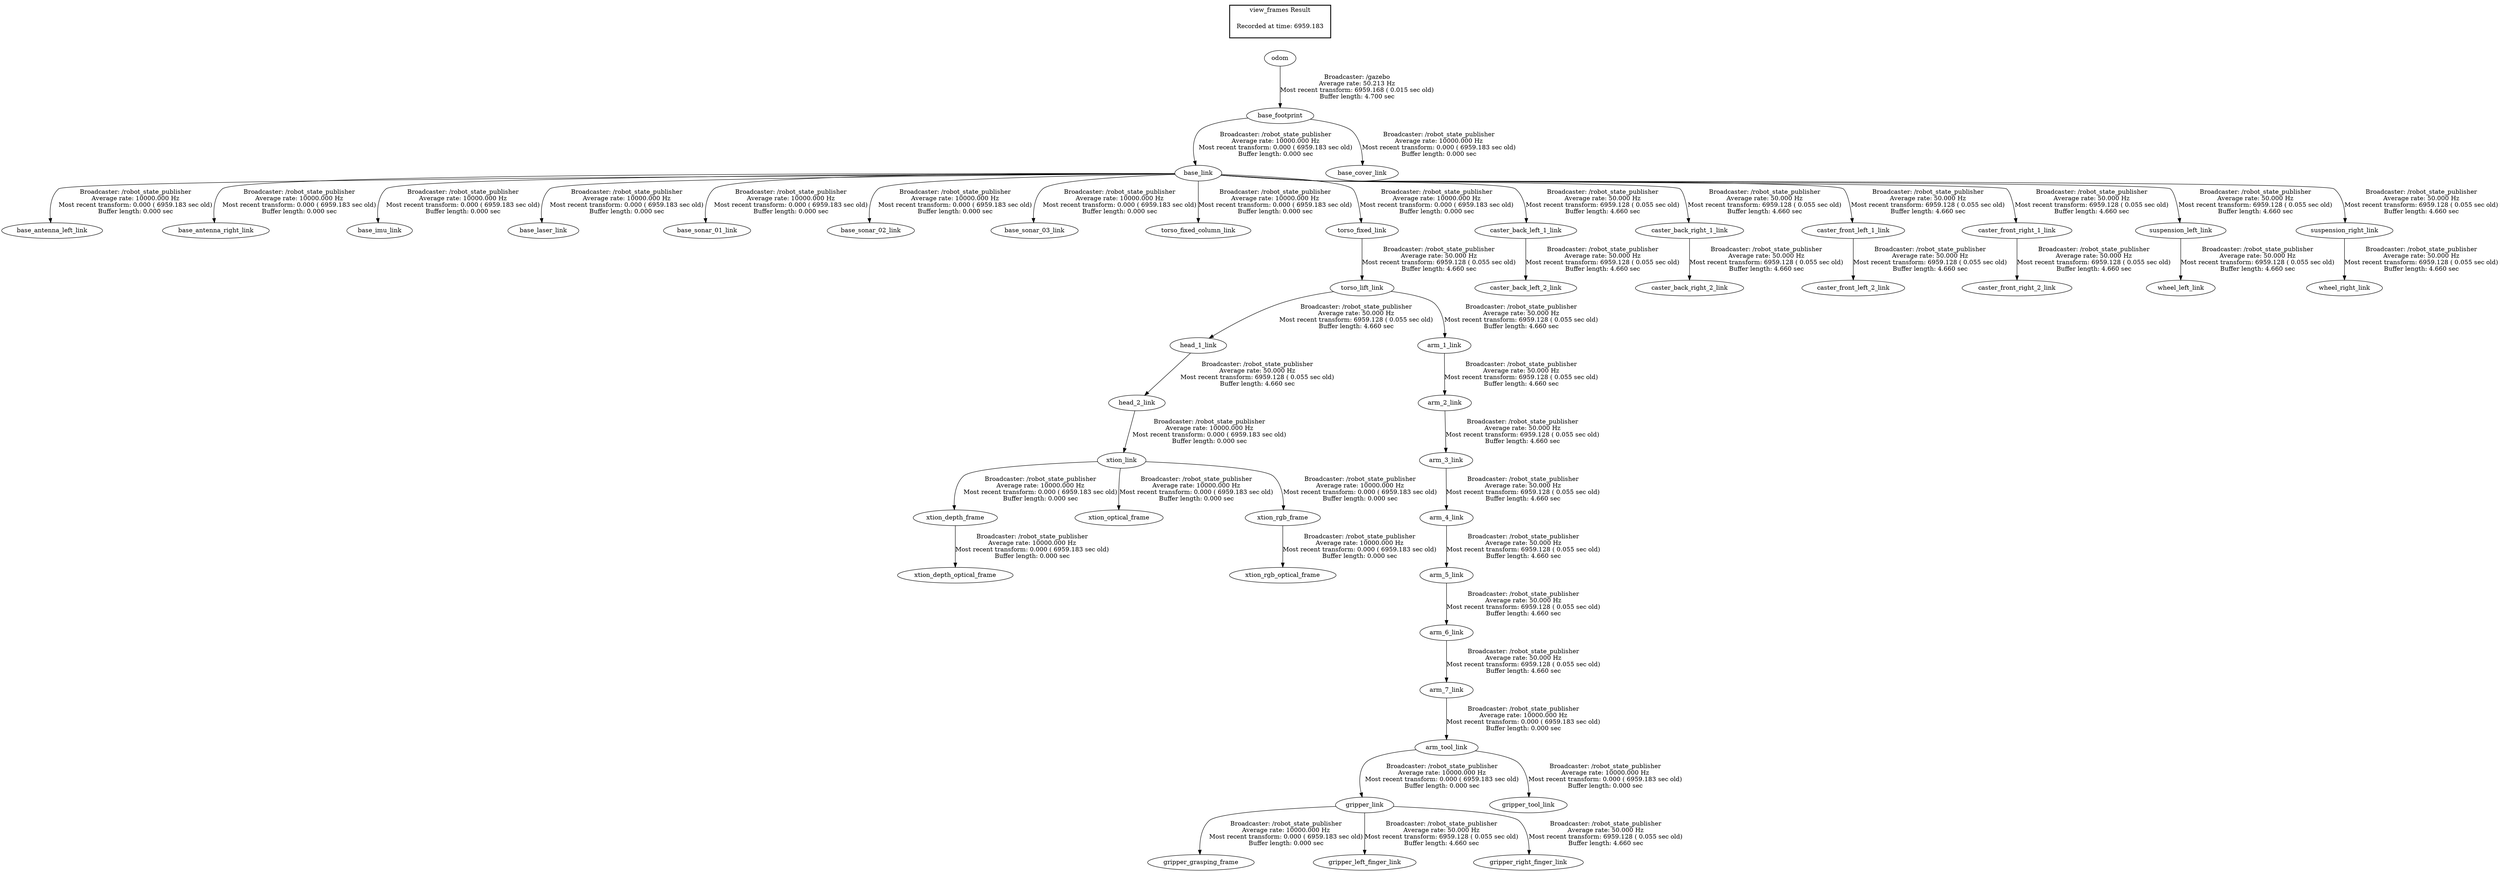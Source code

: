 digraph G {
"arm_7_link" -> "arm_tool_link"[label="Broadcaster: /robot_state_publisher\nAverage rate: 10000.000 Hz\nMost recent transform: 0.000 ( 6959.183 sec old)\nBuffer length: 0.000 sec\n"];
"arm_6_link" -> "arm_7_link"[label="Broadcaster: /robot_state_publisher\nAverage rate: 50.000 Hz\nMost recent transform: 6959.128 ( 0.055 sec old)\nBuffer length: 4.660 sec\n"];
"base_link" -> "base_antenna_left_link"[label="Broadcaster: /robot_state_publisher\nAverage rate: 10000.000 Hz\nMost recent transform: 0.000 ( 6959.183 sec old)\nBuffer length: 0.000 sec\n"];
"base_footprint" -> "base_link"[label="Broadcaster: /robot_state_publisher\nAverage rate: 10000.000 Hz\nMost recent transform: 0.000 ( 6959.183 sec old)\nBuffer length: 0.000 sec\n"];
"base_link" -> "base_antenna_right_link"[label="Broadcaster: /robot_state_publisher\nAverage rate: 10000.000 Hz\nMost recent transform: 0.000 ( 6959.183 sec old)\nBuffer length: 0.000 sec\n"];
"odom" -> "base_footprint"[label="Broadcaster: /gazebo\nAverage rate: 50.213 Hz\nMost recent transform: 6959.168 ( 0.015 sec old)\nBuffer length: 4.700 sec\n"];
"base_link" -> "base_imu_link"[label="Broadcaster: /robot_state_publisher\nAverage rate: 10000.000 Hz\nMost recent transform: 0.000 ( 6959.183 sec old)\nBuffer length: 0.000 sec\n"];
"base_link" -> "base_laser_link"[label="Broadcaster: /robot_state_publisher\nAverage rate: 10000.000 Hz\nMost recent transform: 0.000 ( 6959.183 sec old)\nBuffer length: 0.000 sec\n"];
"base_link" -> "base_sonar_01_link"[label="Broadcaster: /robot_state_publisher\nAverage rate: 10000.000 Hz\nMost recent transform: 0.000 ( 6959.183 sec old)\nBuffer length: 0.000 sec\n"];
"base_link" -> "base_sonar_02_link"[label="Broadcaster: /robot_state_publisher\nAverage rate: 10000.000 Hz\nMost recent transform: 0.000 ( 6959.183 sec old)\nBuffer length: 0.000 sec\n"];
"base_link" -> "base_sonar_03_link"[label="Broadcaster: /robot_state_publisher\nAverage rate: 10000.000 Hz\nMost recent transform: 0.000 ( 6959.183 sec old)\nBuffer length: 0.000 sec\n"];
"base_footprint" -> "base_cover_link"[label="Broadcaster: /robot_state_publisher\nAverage rate: 10000.000 Hz\nMost recent transform: 0.000 ( 6959.183 sec old)\nBuffer length: 0.000 sec\n"];
"gripper_link" -> "gripper_grasping_frame"[label="Broadcaster: /robot_state_publisher\nAverage rate: 10000.000 Hz\nMost recent transform: 0.000 ( 6959.183 sec old)\nBuffer length: 0.000 sec\n"];
"arm_tool_link" -> "gripper_link"[label="Broadcaster: /robot_state_publisher\nAverage rate: 10000.000 Hz\nMost recent transform: 0.000 ( 6959.183 sec old)\nBuffer length: 0.000 sec\n"];
"arm_tool_link" -> "gripper_tool_link"[label="Broadcaster: /robot_state_publisher\nAverage rate: 10000.000 Hz\nMost recent transform: 0.000 ( 6959.183 sec old)\nBuffer length: 0.000 sec\n"];
"base_link" -> "torso_fixed_column_link"[label="Broadcaster: /robot_state_publisher\nAverage rate: 10000.000 Hz\nMost recent transform: 0.000 ( 6959.183 sec old)\nBuffer length: 0.000 sec\n"];
"base_link" -> "torso_fixed_link"[label="Broadcaster: /robot_state_publisher\nAverage rate: 10000.000 Hz\nMost recent transform: 0.000 ( 6959.183 sec old)\nBuffer length: 0.000 sec\n"];
"xtion_link" -> "xtion_depth_frame"[label="Broadcaster: /robot_state_publisher\nAverage rate: 10000.000 Hz\nMost recent transform: 0.000 ( 6959.183 sec old)\nBuffer length: 0.000 sec\n"];
"head_2_link" -> "xtion_link"[label="Broadcaster: /robot_state_publisher\nAverage rate: 10000.000 Hz\nMost recent transform: 0.000 ( 6959.183 sec old)\nBuffer length: 0.000 sec\n"];
"xtion_depth_frame" -> "xtion_depth_optical_frame"[label="Broadcaster: /robot_state_publisher\nAverage rate: 10000.000 Hz\nMost recent transform: 0.000 ( 6959.183 sec old)\nBuffer length: 0.000 sec\n"];
"head_1_link" -> "head_2_link"[label="Broadcaster: /robot_state_publisher\nAverage rate: 50.000 Hz\nMost recent transform: 6959.128 ( 0.055 sec old)\nBuffer length: 4.660 sec\n"];
"xtion_link" -> "xtion_optical_frame"[label="Broadcaster: /robot_state_publisher\nAverage rate: 10000.000 Hz\nMost recent transform: 0.000 ( 6959.183 sec old)\nBuffer length: 0.000 sec\n"];
"xtion_link" -> "xtion_rgb_frame"[label="Broadcaster: /robot_state_publisher\nAverage rate: 10000.000 Hz\nMost recent transform: 0.000 ( 6959.183 sec old)\nBuffer length: 0.000 sec\n"];
"xtion_rgb_frame" -> "xtion_rgb_optical_frame"[label="Broadcaster: /robot_state_publisher\nAverage rate: 10000.000 Hz\nMost recent transform: 0.000 ( 6959.183 sec old)\nBuffer length: 0.000 sec\n"];
"torso_lift_link" -> "arm_1_link"[label="Broadcaster: /robot_state_publisher\nAverage rate: 50.000 Hz\nMost recent transform: 6959.128 ( 0.055 sec old)\nBuffer length: 4.660 sec\n"];
"torso_fixed_link" -> "torso_lift_link"[label="Broadcaster: /robot_state_publisher\nAverage rate: 50.000 Hz\nMost recent transform: 6959.128 ( 0.055 sec old)\nBuffer length: 4.660 sec\n"];
"arm_1_link" -> "arm_2_link"[label="Broadcaster: /robot_state_publisher\nAverage rate: 50.000 Hz\nMost recent transform: 6959.128 ( 0.055 sec old)\nBuffer length: 4.660 sec\n"];
"arm_2_link" -> "arm_3_link"[label="Broadcaster: /robot_state_publisher\nAverage rate: 50.000 Hz\nMost recent transform: 6959.128 ( 0.055 sec old)\nBuffer length: 4.660 sec\n"];
"arm_3_link" -> "arm_4_link"[label="Broadcaster: /robot_state_publisher\nAverage rate: 50.000 Hz\nMost recent transform: 6959.128 ( 0.055 sec old)\nBuffer length: 4.660 sec\n"];
"arm_4_link" -> "arm_5_link"[label="Broadcaster: /robot_state_publisher\nAverage rate: 50.000 Hz\nMost recent transform: 6959.128 ( 0.055 sec old)\nBuffer length: 4.660 sec\n"];
"arm_5_link" -> "arm_6_link"[label="Broadcaster: /robot_state_publisher\nAverage rate: 50.000 Hz\nMost recent transform: 6959.128 ( 0.055 sec old)\nBuffer length: 4.660 sec\n"];
"base_link" -> "caster_back_left_1_link"[label="Broadcaster: /robot_state_publisher\nAverage rate: 50.000 Hz\nMost recent transform: 6959.128 ( 0.055 sec old)\nBuffer length: 4.660 sec\n"];
"caster_back_left_1_link" -> "caster_back_left_2_link"[label="Broadcaster: /robot_state_publisher\nAverage rate: 50.000 Hz\nMost recent transform: 6959.128 ( 0.055 sec old)\nBuffer length: 4.660 sec\n"];
"base_link" -> "caster_back_right_1_link"[label="Broadcaster: /robot_state_publisher\nAverage rate: 50.000 Hz\nMost recent transform: 6959.128 ( 0.055 sec old)\nBuffer length: 4.660 sec\n"];
"caster_back_right_1_link" -> "caster_back_right_2_link"[label="Broadcaster: /robot_state_publisher\nAverage rate: 50.000 Hz\nMost recent transform: 6959.128 ( 0.055 sec old)\nBuffer length: 4.660 sec\n"];
"base_link" -> "caster_front_left_1_link"[label="Broadcaster: /robot_state_publisher\nAverage rate: 50.000 Hz\nMost recent transform: 6959.128 ( 0.055 sec old)\nBuffer length: 4.660 sec\n"];
"caster_front_left_1_link" -> "caster_front_left_2_link"[label="Broadcaster: /robot_state_publisher\nAverage rate: 50.000 Hz\nMost recent transform: 6959.128 ( 0.055 sec old)\nBuffer length: 4.660 sec\n"];
"base_link" -> "caster_front_right_1_link"[label="Broadcaster: /robot_state_publisher\nAverage rate: 50.000 Hz\nMost recent transform: 6959.128 ( 0.055 sec old)\nBuffer length: 4.660 sec\n"];
"caster_front_right_1_link" -> "caster_front_right_2_link"[label="Broadcaster: /robot_state_publisher\nAverage rate: 50.000 Hz\nMost recent transform: 6959.128 ( 0.055 sec old)\nBuffer length: 4.660 sec\n"];
"gripper_link" -> "gripper_left_finger_link"[label="Broadcaster: /robot_state_publisher\nAverage rate: 50.000 Hz\nMost recent transform: 6959.128 ( 0.055 sec old)\nBuffer length: 4.660 sec\n"];
"gripper_link" -> "gripper_right_finger_link"[label="Broadcaster: /robot_state_publisher\nAverage rate: 50.000 Hz\nMost recent transform: 6959.128 ( 0.055 sec old)\nBuffer length: 4.660 sec\n"];
"torso_lift_link" -> "head_1_link"[label="Broadcaster: /robot_state_publisher\nAverage rate: 50.000 Hz\nMost recent transform: 6959.128 ( 0.055 sec old)\nBuffer length: 4.660 sec\n"];
"base_link" -> "suspension_left_link"[label="Broadcaster: /robot_state_publisher\nAverage rate: 50.000 Hz\nMost recent transform: 6959.128 ( 0.055 sec old)\nBuffer length: 4.660 sec\n"];
"base_link" -> "suspension_right_link"[label="Broadcaster: /robot_state_publisher\nAverage rate: 50.000 Hz\nMost recent transform: 6959.128 ( 0.055 sec old)\nBuffer length: 4.660 sec\n"];
"suspension_left_link" -> "wheel_left_link"[label="Broadcaster: /robot_state_publisher\nAverage rate: 50.000 Hz\nMost recent transform: 6959.128 ( 0.055 sec old)\nBuffer length: 4.660 sec\n"];
"suspension_right_link" -> "wheel_right_link"[label="Broadcaster: /robot_state_publisher\nAverage rate: 50.000 Hz\nMost recent transform: 6959.128 ( 0.055 sec old)\nBuffer length: 4.660 sec\n"];
edge [style=invis];
 subgraph cluster_legend { style=bold; color=black; label ="view_frames Result";
"Recorded at time: 6959.183"[ shape=plaintext ] ;
 }->"odom";
}
